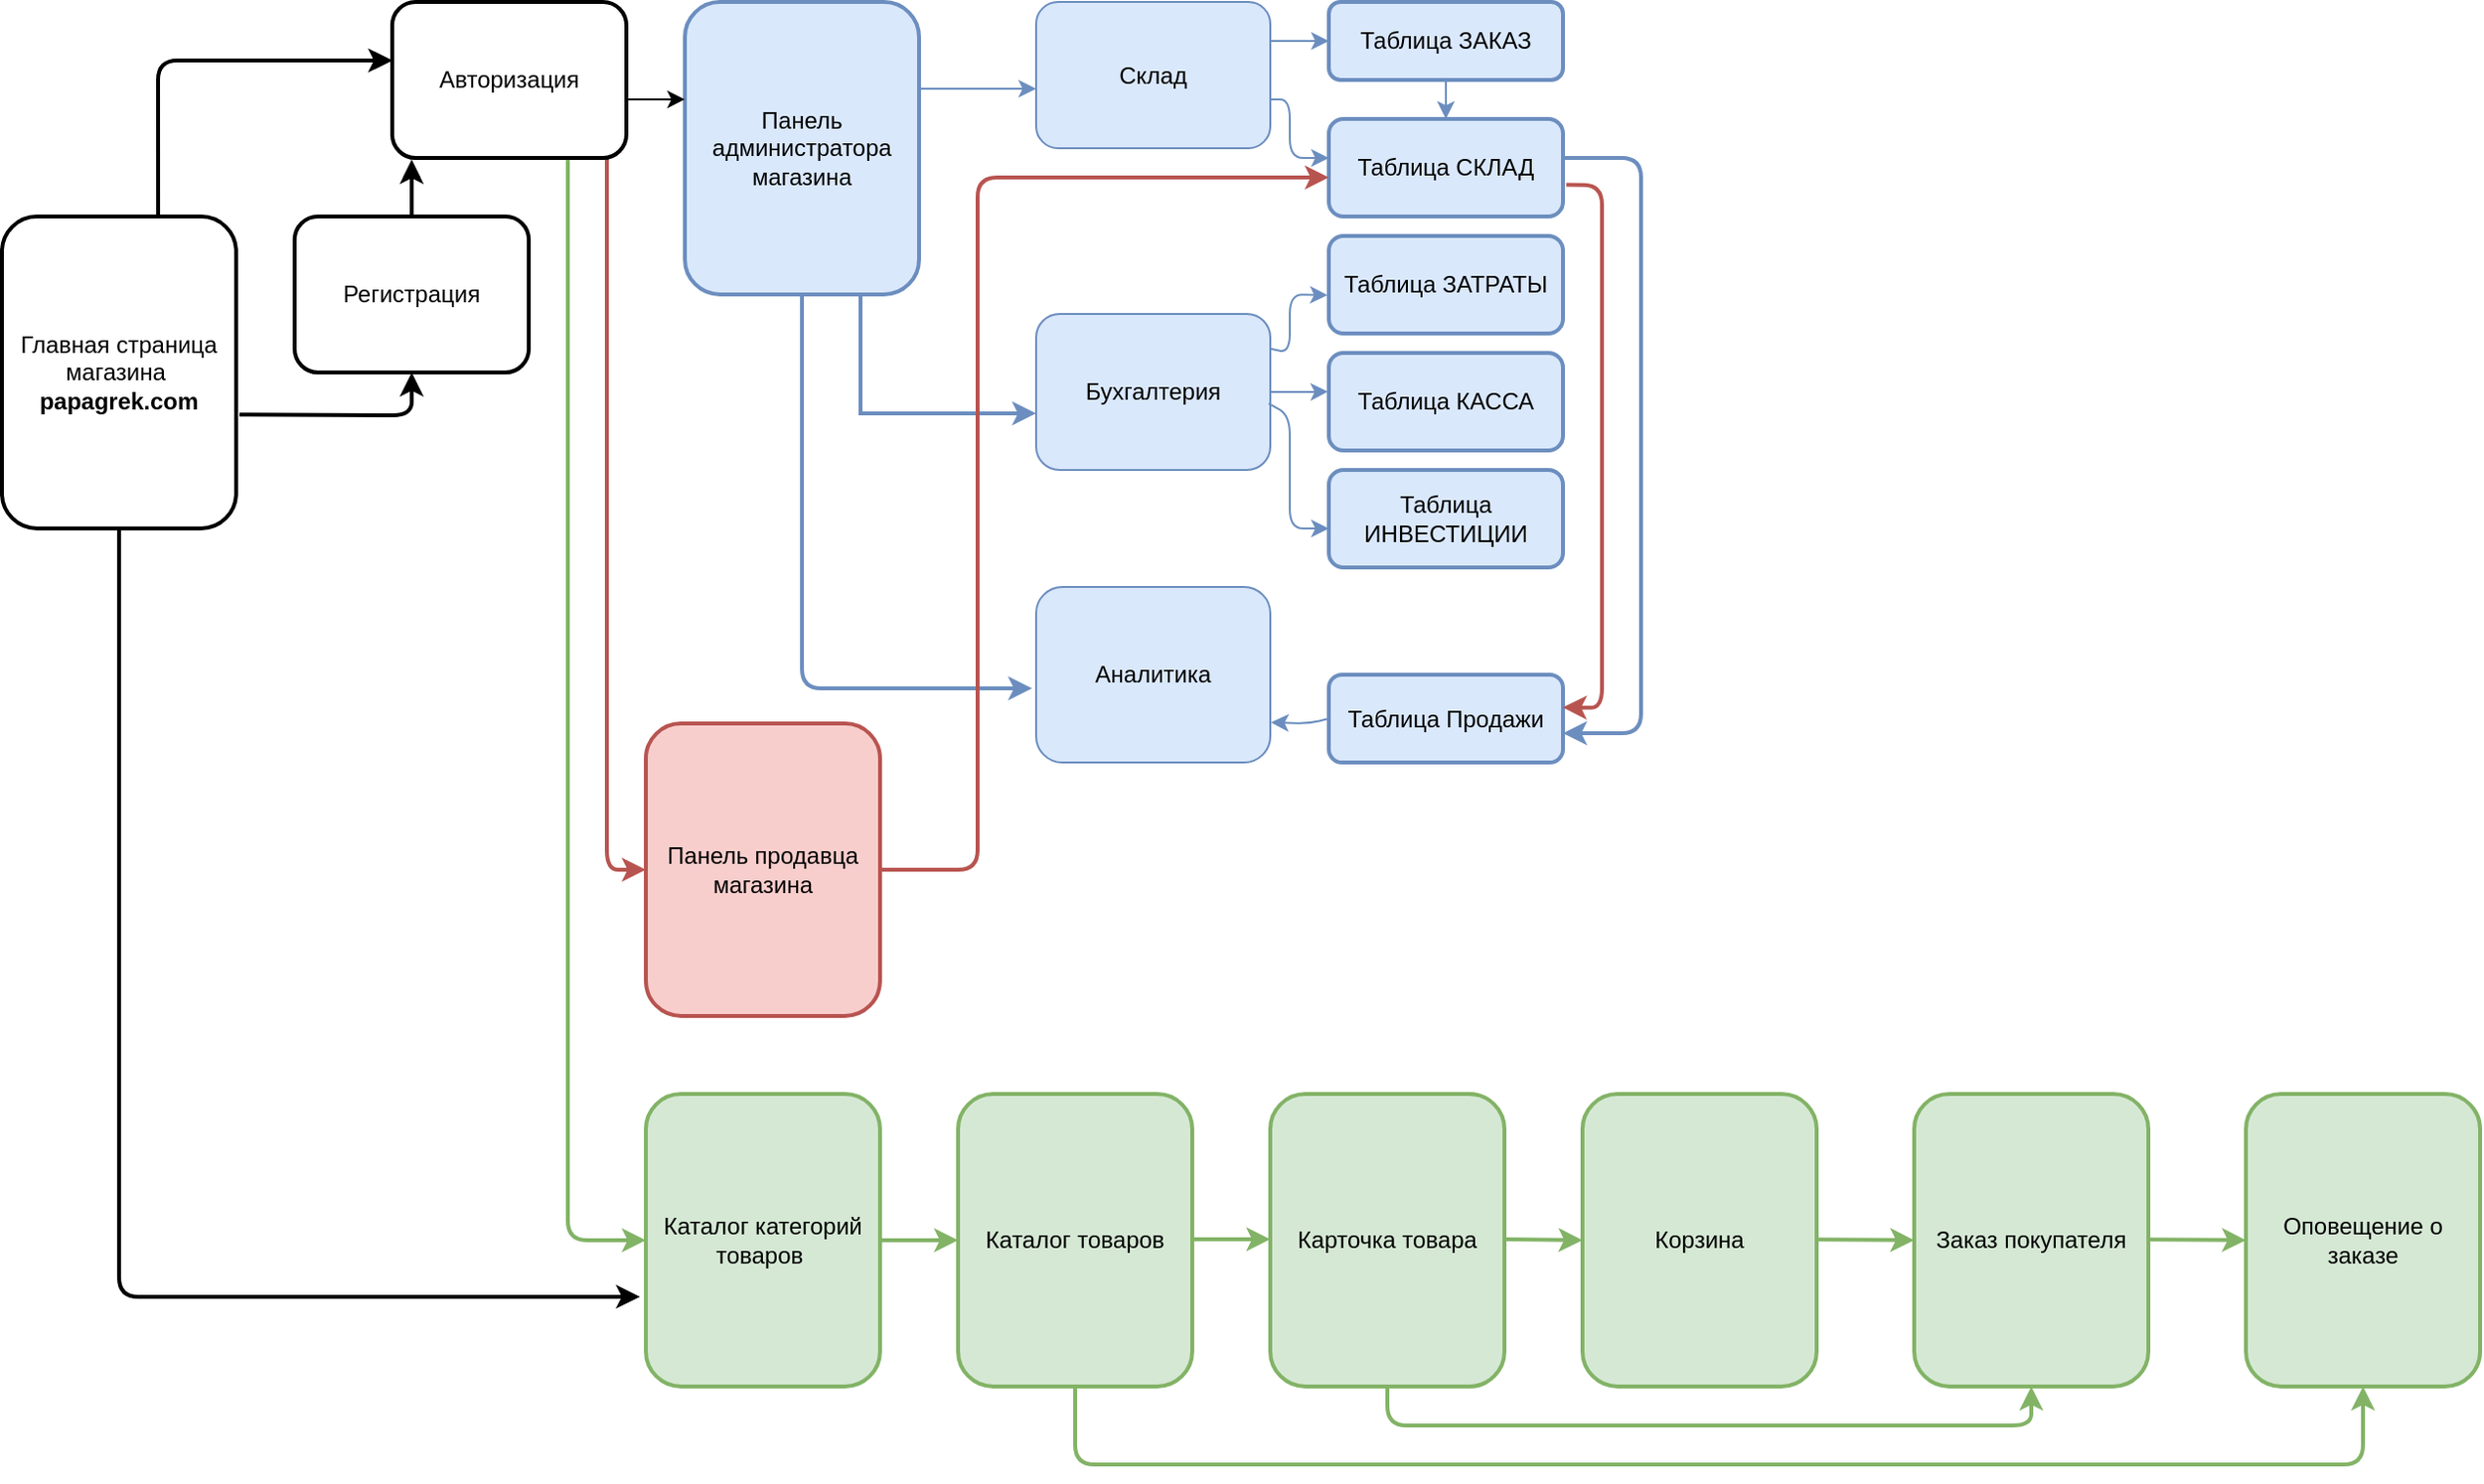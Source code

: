 <mxfile version="13.8.0" type="github">
  <diagram name="Схема взаимодействия" id="2a216829-ef6e-dabb-86c1-c78162f3ba2b">
    <mxGraphModel dx="1108" dy="685" grid="1" gridSize="10" guides="1" tooltips="1" connect="1" arrows="1" fold="1" page="1" pageScale="1" pageWidth="850" pageHeight="1100" background="#ffffff" math="0" shadow="0">
      <root>
        <mxCell id="0" />
        <mxCell id="1" parent="0" />
        <mxCell id="xIqKVTM7B0cysh0dyuVU-37" style="edgeStyle=orthogonalEdgeStyle;rounded=0;orthogonalLoop=1;jettySize=auto;html=1;exitX=0.75;exitY=1;exitDx=0;exitDy=0;entryX=0;entryY=0.638;entryDx=0;entryDy=0;entryPerimeter=0;fillColor=#dae8fc;strokeColor=#6c8ebf;strokeWidth=2;" edge="1" parent="1" source="7a84cebc1def654-2" target="xIqKVTM7B0cysh0dyuVU-24">
          <mxGeometry relative="1" as="geometry">
            <mxPoint x="718" y="345" as="targetPoint" />
            <Array as="points">
              <mxPoint x="630" y="386" />
            </Array>
          </mxGeometry>
        </mxCell>
        <mxCell id="7a84cebc1def654-2" value="Панель администратора магазина" style="shape=ext;rounded=1;html=1;whiteSpace=wrap;fillColor=#dae8fc;strokeColor=#6c8ebf;strokeWidth=2;" parent="1" vertex="1">
          <mxGeometry x="540" y="175" width="120" height="150" as="geometry" />
        </mxCell>
        <mxCell id="7a84cebc1def654-3" value="Главная страница магазина&amp;nbsp;&lt;br&gt;&lt;b&gt;papagrek.com&lt;/b&gt;" style="shape=ext;rounded=1;html=1;whiteSpace=wrap;strokeWidth=2;" parent="1" vertex="1">
          <mxGeometry x="190" y="285" width="120" height="160" as="geometry" />
        </mxCell>
        <mxCell id="7a84cebc1def654-8" value="Авторизация" style="shape=ext;rounded=1;html=1;whiteSpace=wrap;" parent="1" vertex="1">
          <mxGeometry x="390" y="175" width="120" height="80" as="geometry" />
        </mxCell>
        <mxCell id="xIqKVTM7B0cysh0dyuVU-10" value="" style="edgeStyle=orthogonalEdgeStyle;rounded=0;orthogonalLoop=1;jettySize=auto;html=1;" edge="1" parent="1" source="xIqKVTM7B0cysh0dyuVU-8">
          <mxGeometry relative="1" as="geometry">
            <mxPoint x="400" y="256" as="targetPoint" />
            <Array as="points">
              <mxPoint x="400" y="256" />
            </Array>
          </mxGeometry>
        </mxCell>
        <mxCell id="xIqKVTM7B0cysh0dyuVU-8" value="Регистрация" style="shape=ext;rounded=1;html=1;whiteSpace=wrap;strokeWidth=2;" vertex="1" parent="1">
          <mxGeometry x="340" y="285" width="120" height="80" as="geometry" />
        </mxCell>
        <mxCell id="xIqKVTM7B0cysh0dyuVU-9" value="" style="endArrow=classic;html=1;entryX=0.5;entryY=1;entryDx=0;entryDy=0;exitX=1.014;exitY=0.635;exitDx=0;exitDy=0;exitPerimeter=0;strokeWidth=2;" edge="1" parent="1" source="7a84cebc1def654-3" target="xIqKVTM7B0cysh0dyuVU-8">
          <mxGeometry width="50" height="50" relative="1" as="geometry">
            <mxPoint x="340" y="285" as="sourcePoint" />
            <mxPoint x="390" y="235" as="targetPoint" />
            <Array as="points">
              <mxPoint x="400" y="387" />
            </Array>
          </mxGeometry>
        </mxCell>
        <mxCell id="xIqKVTM7B0cysh0dyuVU-12" value="" style="endArrow=classic;html=1;fillColor=#dae8fc;strokeColor=#6c8ebf;" edge="1" parent="1">
          <mxGeometry width="50" height="50" relative="1" as="geometry">
            <mxPoint x="660" y="219.5" as="sourcePoint" />
            <mxPoint x="720" y="219.5" as="targetPoint" />
          </mxGeometry>
        </mxCell>
        <mxCell id="xIqKVTM7B0cysh0dyuVU-13" value="Таблица ЗАКАЗ" style="rounded=1;whiteSpace=wrap;html=1;fillColor=#dae8fc;strokeColor=#6c8ebf;strokeWidth=2;" vertex="1" parent="1">
          <mxGeometry x="870" y="175" width="120" height="40" as="geometry" />
        </mxCell>
        <mxCell id="xIqKVTM7B0cysh0dyuVU-14" value="Таблица СКЛАД" style="rounded=1;whiteSpace=wrap;html=1;fillColor=#dae8fc;strokeColor=#6c8ebf;strokeWidth=2;" vertex="1" parent="1">
          <mxGeometry x="870" y="235" width="120" height="50" as="geometry" />
        </mxCell>
        <mxCell id="xIqKVTM7B0cysh0dyuVU-17" value="Таблица Продажи" style="rounded=1;whiteSpace=wrap;html=1;fillColor=#dae8fc;strokeColor=#6c8ebf;strokeWidth=2;" vertex="1" parent="1">
          <mxGeometry x="870" y="520" width="120" height="45" as="geometry" />
        </mxCell>
        <mxCell id="xIqKVTM7B0cysh0dyuVU-18" value="" style="endArrow=classic;html=1;strokeWidth=2;fillColor=#dae8fc;strokeColor=#6c8ebf;" edge="1" parent="1">
          <mxGeometry width="50" height="50" relative="1" as="geometry">
            <mxPoint x="990" y="255" as="sourcePoint" />
            <mxPoint x="990" y="550" as="targetPoint" />
            <Array as="points">
              <mxPoint x="1030" y="255" />
              <mxPoint x="1030" y="550" />
            </Array>
          </mxGeometry>
        </mxCell>
        <mxCell id="xIqKVTM7B0cysh0dyuVU-19" value="" style="endArrow=classic;html=1;entryX=0;entryY=0.5;entryDx=0;entryDy=0;fillColor=#dae8fc;strokeColor=#6c8ebf;" edge="1" parent="1" target="xIqKVTM7B0cysh0dyuVU-13">
          <mxGeometry width="50" height="50" relative="1" as="geometry">
            <mxPoint x="840" y="195" as="sourcePoint" />
            <mxPoint x="860" y="195" as="targetPoint" />
          </mxGeometry>
        </mxCell>
        <mxCell id="xIqKVTM7B0cysh0dyuVU-21" value="Таблица ЗАТРАТЫ" style="rounded=1;whiteSpace=wrap;html=1;fillColor=#dae8fc;strokeColor=#6c8ebf;strokeWidth=2;" vertex="1" parent="1">
          <mxGeometry x="870" y="295" width="120" height="50" as="geometry" />
        </mxCell>
        <mxCell id="xIqKVTM7B0cysh0dyuVU-22" value="" style="endArrow=classic;html=1;exitX=0.997;exitY=0.222;exitDx=0;exitDy=0;entryX=-0.005;entryY=0.607;entryDx=0;entryDy=0;exitPerimeter=0;entryPerimeter=0;fillColor=#dae8fc;strokeColor=#6c8ebf;" edge="1" parent="1" source="xIqKVTM7B0cysh0dyuVU-24" target="xIqKVTM7B0cysh0dyuVU-21">
          <mxGeometry width="50" height="50" relative="1" as="geometry">
            <mxPoint x="740" y="255" as="sourcePoint" />
            <mxPoint x="880" y="308" as="targetPoint" />
            <Array as="points">
              <mxPoint x="850" y="355" />
              <mxPoint x="850" y="325" />
            </Array>
          </mxGeometry>
        </mxCell>
        <mxCell id="xIqKVTM7B0cysh0dyuVU-24" value="Бухгалтерия" style="rounded=1;whiteSpace=wrap;html=1;fillColor=#dae8fc;strokeColor=#6c8ebf;" vertex="1" parent="1">
          <mxGeometry x="720" y="335" width="120" height="80" as="geometry" />
        </mxCell>
        <mxCell id="xIqKVTM7B0cysh0dyuVU-32" value="Склад" style="rounded=1;whiteSpace=wrap;html=1;fillColor=#dae8fc;strokeColor=#6c8ebf;" vertex="1" parent="1">
          <mxGeometry x="720" y="175" width="120" height="75" as="geometry" />
        </mxCell>
        <mxCell id="xIqKVTM7B0cysh0dyuVU-33" value="" style="endArrow=classic;html=1;fillColor=#dae8fc;strokeColor=#6c8ebf;" edge="1" parent="1" source="xIqKVTM7B0cysh0dyuVU-13" target="xIqKVTM7B0cysh0dyuVU-14">
          <mxGeometry width="50" height="50" relative="1" as="geometry">
            <mxPoint x="980" y="245" as="sourcePoint" />
            <mxPoint x="1000" y="195" as="targetPoint" />
          </mxGeometry>
        </mxCell>
        <mxCell id="xIqKVTM7B0cysh0dyuVU-35" value="Аналитика" style="rounded=1;whiteSpace=wrap;html=1;fillColor=#dae8fc;strokeColor=#6c8ebf;" vertex="1" parent="1">
          <mxGeometry x="720" y="475" width="120" height="90" as="geometry" />
        </mxCell>
        <mxCell id="xIqKVTM7B0cysh0dyuVU-36" value="" style="endArrow=classic;html=1;entryX=-0.017;entryY=0.578;entryDx=0;entryDy=0;entryPerimeter=0;fillColor=#dae8fc;strokeColor=#6c8ebf;strokeWidth=2;" edge="1" parent="1" target="xIqKVTM7B0cysh0dyuVU-35">
          <mxGeometry width="50" height="50" relative="1" as="geometry">
            <mxPoint x="600" y="325" as="sourcePoint" />
            <mxPoint x="650" y="275" as="targetPoint" />
            <Array as="points">
              <mxPoint x="600" y="365" />
              <mxPoint x="600" y="477" />
              <mxPoint x="600" y="527" />
            </Array>
          </mxGeometry>
        </mxCell>
        <mxCell id="xIqKVTM7B0cysh0dyuVU-38" value="" style="endArrow=classic;html=1;entryX=0;entryY=0.333;entryDx=0;entryDy=0;entryPerimeter=0;" edge="1" parent="1" target="7a84cebc1def654-2">
          <mxGeometry width="50" height="50" relative="1" as="geometry">
            <mxPoint x="510" y="225" as="sourcePoint" />
            <mxPoint x="550" y="175" as="targetPoint" />
          </mxGeometry>
        </mxCell>
        <mxCell id="xIqKVTM7B0cysh0dyuVU-40" value="Таблица КАССА" style="rounded=1;whiteSpace=wrap;html=1;fillColor=#dae8fc;strokeColor=#6c8ebf;strokeWidth=2;" vertex="1" parent="1">
          <mxGeometry x="870" y="355" width="120" height="50" as="geometry" />
        </mxCell>
        <mxCell id="xIqKVTM7B0cysh0dyuVU-41" value="Таблица ИНВЕСТИЦИИ" style="rounded=1;whiteSpace=wrap;html=1;fillColor=#dae8fc;strokeColor=#6c8ebf;strokeWidth=2;" vertex="1" parent="1">
          <mxGeometry x="870" y="415" width="120" height="50" as="geometry" />
        </mxCell>
        <mxCell id="xIqKVTM7B0cysh0dyuVU-42" value="" style="endArrow=classic;html=1;entryX=-0.003;entryY=0.397;entryDx=0;entryDy=0;exitX=1;exitY=0.5;exitDx=0;exitDy=0;entryPerimeter=0;fillColor=#dae8fc;strokeColor=#6c8ebf;" edge="1" parent="1" source="xIqKVTM7B0cysh0dyuVU-24" target="xIqKVTM7B0cysh0dyuVU-40">
          <mxGeometry width="50" height="50" relative="1" as="geometry">
            <mxPoint x="840" y="315" as="sourcePoint" />
            <mxPoint x="880" y="265" as="targetPoint" />
            <Array as="points">
              <mxPoint x="860" y="375" />
            </Array>
          </mxGeometry>
        </mxCell>
        <mxCell id="xIqKVTM7B0cysh0dyuVU-43" value="" style="endArrow=classic;html=1;entryX=0;entryY=0.6;entryDx=0;entryDy=0;entryPerimeter=0;exitX=0.993;exitY=0.574;exitDx=0;exitDy=0;exitPerimeter=0;fillColor=#dae8fc;strokeColor=#6c8ebf;" edge="1" parent="1" source="xIqKVTM7B0cysh0dyuVU-24" target="xIqKVTM7B0cysh0dyuVU-41">
          <mxGeometry width="50" height="50" relative="1" as="geometry">
            <mxPoint x="830" y="375" as="sourcePoint" />
            <mxPoint x="880" y="325" as="targetPoint" />
            <Array as="points">
              <mxPoint x="850" y="387" />
              <mxPoint x="850" y="445" />
            </Array>
          </mxGeometry>
        </mxCell>
        <mxCell id="xIqKVTM7B0cysh0dyuVU-47" value="" style="endArrow=classic;html=1;entryX=0;entryY=0.4;entryDx=0;entryDy=0;entryPerimeter=0;fillColor=#dae8fc;strokeColor=#6c8ebf;" edge="1" parent="1" target="xIqKVTM7B0cysh0dyuVU-14">
          <mxGeometry width="50" height="50" relative="1" as="geometry">
            <mxPoint x="840" y="225" as="sourcePoint" />
            <mxPoint x="870" y="225" as="targetPoint" />
            <Array as="points">
              <mxPoint x="850" y="225" />
              <mxPoint x="850" y="255" />
            </Array>
          </mxGeometry>
        </mxCell>
        <mxCell id="xIqKVTM7B0cysh0dyuVU-50" value="" style="endArrow=classic;html=1;exitX=0;exitY=0.5;exitDx=0;exitDy=0;entryX=1.003;entryY=0.772;entryDx=0;entryDy=0;entryPerimeter=0;fillColor=#dae8fc;strokeColor=#6c8ebf;" edge="1" parent="1" source="xIqKVTM7B0cysh0dyuVU-17" target="xIqKVTM7B0cysh0dyuVU-35">
          <mxGeometry width="50" height="50" relative="1" as="geometry">
            <mxPoint x="860" y="545" as="sourcePoint" />
            <mxPoint x="842" y="535" as="targetPoint" />
            <Array as="points">
              <mxPoint x="860" y="545" />
            </Array>
          </mxGeometry>
        </mxCell>
        <mxCell id="xIqKVTM7B0cysh0dyuVU-51" value="Панель продавца магазина" style="shape=ext;rounded=1;html=1;whiteSpace=wrap;fillColor=#f8cecc;strokeColor=#b85450;strokeWidth=2;" vertex="1" parent="1">
          <mxGeometry x="520" y="545" width="120" height="150" as="geometry" />
        </mxCell>
        <mxCell id="xIqKVTM7B0cysh0dyuVU-52" value="" style="endArrow=classic;html=1;entryX=0;entryY=0.5;entryDx=0;entryDy=0;fillColor=#f8cecc;strokeColor=#b85450;strokeWidth=2;" edge="1" parent="1" target="xIqKVTM7B0cysh0dyuVU-51">
          <mxGeometry width="50" height="50" relative="1" as="geometry">
            <mxPoint x="500" y="255" as="sourcePoint" />
            <mxPoint x="550" y="195" as="targetPoint" />
            <Array as="points">
              <mxPoint x="500" y="620" />
            </Array>
          </mxGeometry>
        </mxCell>
        <mxCell id="xIqKVTM7B0cysh0dyuVU-53" value="" style="endArrow=classic;html=1;exitX=1;exitY=0.5;exitDx=0;exitDy=0;fillColor=#f8cecc;strokeColor=#b85450;strokeWidth=2;" edge="1" parent="1" source="xIqKVTM7B0cysh0dyuVU-51">
          <mxGeometry width="50" height="50" relative="1" as="geometry">
            <mxPoint x="870" y="475" as="sourcePoint" />
            <mxPoint x="870" y="265" as="targetPoint" />
            <Array as="points">
              <mxPoint x="690" y="620" />
              <mxPoint x="690" y="265" />
            </Array>
          </mxGeometry>
        </mxCell>
        <mxCell id="xIqKVTM7B0cysh0dyuVU-55" value="" style="endArrow=classic;html=1;entryX=0;entryY=0.375;entryDx=0;entryDy=0;entryPerimeter=0;exitX=0.667;exitY=0;exitDx=0;exitDy=0;exitPerimeter=0;" edge="1" parent="1" source="7a84cebc1def654-3" target="7a84cebc1def654-8">
          <mxGeometry width="50" height="50" relative="1" as="geometry">
            <mxPoint x="390" y="305" as="sourcePoint" />
            <mxPoint x="440" y="255" as="targetPoint" />
            <Array as="points">
              <mxPoint x="270" y="205" />
            </Array>
          </mxGeometry>
        </mxCell>
        <mxCell id="xIqKVTM7B0cysh0dyuVU-57" value="Каталог категорий товаров&amp;nbsp;" style="shape=ext;rounded=1;html=1;whiteSpace=wrap;fillColor=#d5e8d4;strokeColor=#82b366;strokeWidth=2;" vertex="1" parent="1">
          <mxGeometry x="520" y="735" width="120" height="150" as="geometry" />
        </mxCell>
        <mxCell id="xIqKVTM7B0cysh0dyuVU-58" value="" style="endArrow=classic;html=1;entryX=0;entryY=0.5;entryDx=0;entryDy=0;fillColor=#d5e8d4;strokeColor=#82b366;strokeWidth=2;" edge="1" parent="1" target="xIqKVTM7B0cysh0dyuVU-57">
          <mxGeometry width="50" height="50" relative="1" as="geometry">
            <mxPoint x="480" y="255" as="sourcePoint" />
            <mxPoint x="480" y="735" as="targetPoint" />
            <Array as="points">
              <mxPoint x="480" y="810" />
            </Array>
          </mxGeometry>
        </mxCell>
        <mxCell id="xIqKVTM7B0cysh0dyuVU-59" value="Каталог товаров" style="shape=ext;rounded=1;html=1;whiteSpace=wrap;fillColor=#d5e8d4;strokeColor=#82b366;strokeWidth=2;" vertex="1" parent="1">
          <mxGeometry x="680" y="735" width="120" height="150" as="geometry" />
        </mxCell>
        <mxCell id="xIqKVTM7B0cysh0dyuVU-60" value="" style="endArrow=classic;html=1;fillColor=#d5e8d4;strokeColor=#82b366;strokeWidth=2;exitX=1;exitY=0.5;exitDx=0;exitDy=0;entryX=0;entryY=0.5;entryDx=0;entryDy=0;" edge="1" parent="1" source="xIqKVTM7B0cysh0dyuVU-57" target="xIqKVTM7B0cysh0dyuVU-59">
          <mxGeometry width="50" height="50" relative="1" as="geometry">
            <mxPoint x="600" y="985" as="sourcePoint" />
            <mxPoint x="690" y="1105" as="targetPoint" />
            <Array as="points" />
          </mxGeometry>
        </mxCell>
        <mxCell id="xIqKVTM7B0cysh0dyuVU-61" value="Карточка товара" style="shape=ext;rounded=1;html=1;whiteSpace=wrap;fillColor=#d5e8d4;strokeColor=#82b366;strokeWidth=2;" vertex="1" parent="1">
          <mxGeometry x="840" y="735" width="120" height="150" as="geometry" />
        </mxCell>
        <mxCell id="xIqKVTM7B0cysh0dyuVU-62" value="" style="endArrow=classic;html=1;fillColor=#d5e8d4;strokeColor=#82b366;strokeWidth=2;exitX=1;exitY=0.5;exitDx=0;exitDy=0;entryX=0;entryY=0.5;entryDx=0;entryDy=0;" edge="1" parent="1">
          <mxGeometry width="50" height="50" relative="1" as="geometry">
            <mxPoint x="800" y="809.5" as="sourcePoint" />
            <mxPoint x="840" y="809.5" as="targetPoint" />
            <Array as="points" />
          </mxGeometry>
        </mxCell>
        <mxCell id="xIqKVTM7B0cysh0dyuVU-63" value="Корзина" style="shape=ext;rounded=1;html=1;whiteSpace=wrap;fillColor=#d5e8d4;strokeColor=#82b366;strokeWidth=2;" vertex="1" parent="1">
          <mxGeometry x="1000" y="735" width="120" height="150" as="geometry" />
        </mxCell>
        <mxCell id="xIqKVTM7B0cysh0dyuVU-66" value="" style="endArrow=classic;html=1;fillColor=#d5e8d4;strokeColor=#82b366;strokeWidth=2;exitX=1;exitY=0.5;exitDx=0;exitDy=0;entryX=0;entryY=0.5;entryDx=0;entryDy=0;" edge="1" parent="1" target="xIqKVTM7B0cysh0dyuVU-63">
          <mxGeometry width="50" height="50" relative="1" as="geometry">
            <mxPoint x="960" y="809.5" as="sourcePoint" />
            <mxPoint x="1000" y="809.5" as="targetPoint" />
            <Array as="points" />
          </mxGeometry>
        </mxCell>
        <mxCell id="xIqKVTM7B0cysh0dyuVU-67" value="" style="endArrow=classic;html=1;fillColor=#d5e8d4;strokeColor=#82b366;strokeWidth=2;exitX=0.5;exitY=1;exitDx=0;exitDy=0;entryX=0.5;entryY=1;entryDx=0;entryDy=0;" edge="1" parent="1" source="xIqKVTM7B0cysh0dyuVU-59" target="xIqKVTM7B0cysh0dyuVU-74">
          <mxGeometry width="50" height="50" relative="1" as="geometry">
            <mxPoint x="740" y="925" as="sourcePoint" />
            <mxPoint x="1060" y="925" as="targetPoint" />
            <Array as="points">
              <mxPoint x="740" y="925" />
              <mxPoint x="1400" y="925" />
            </Array>
          </mxGeometry>
        </mxCell>
        <mxCell id="xIqKVTM7B0cysh0dyuVU-71" value="Заказ покупателя" style="shape=ext;rounded=1;html=1;whiteSpace=wrap;fillColor=#d5e8d4;strokeColor=#82b366;strokeWidth=2;" vertex="1" parent="1">
          <mxGeometry x="1170" y="735" width="120" height="150" as="geometry" />
        </mxCell>
        <mxCell id="xIqKVTM7B0cysh0dyuVU-72" value="" style="endArrow=classic;html=1;fillColor=#d5e8d4;strokeColor=#82b366;strokeWidth=2;exitX=1;exitY=0.5;exitDx=0;exitDy=0;" edge="1" parent="1">
          <mxGeometry width="50" height="50" relative="1" as="geometry">
            <mxPoint x="1120" y="809.58" as="sourcePoint" />
            <mxPoint x="1170" y="810" as="targetPoint" />
            <Array as="points" />
          </mxGeometry>
        </mxCell>
        <mxCell id="xIqKVTM7B0cysh0dyuVU-73" value="" style="endArrow=classic;html=1;fillColor=#d5e8d4;strokeColor=#82b366;strokeWidth=2;exitX=0.5;exitY=1;exitDx=0;exitDy=0;entryX=0.5;entryY=1;entryDx=0;entryDy=0;" edge="1" parent="1" source="xIqKVTM7B0cysh0dyuVU-61" target="xIqKVTM7B0cysh0dyuVU-71">
          <mxGeometry width="50" height="50" relative="1" as="geometry">
            <mxPoint x="750" y="895" as="sourcePoint" />
            <mxPoint x="1270" y="895" as="targetPoint" />
            <Array as="points">
              <mxPoint x="900" y="905" />
              <mxPoint x="1230" y="905" />
            </Array>
          </mxGeometry>
        </mxCell>
        <mxCell id="xIqKVTM7B0cysh0dyuVU-74" value="Оповещение о заказе" style="rounded=1;whiteSpace=wrap;html=1;fillColor=#d5e8d4;strokeColor=#82b366;strokeWidth=2;" vertex="1" parent="1">
          <mxGeometry x="1340" y="735" width="120" height="150" as="geometry" />
        </mxCell>
        <mxCell id="xIqKVTM7B0cysh0dyuVU-76" value="" style="endArrow=classic;html=1;fillColor=#d5e8d4;strokeColor=#82b366;strokeWidth=2;exitX=1;exitY=0.5;exitDx=0;exitDy=0;" edge="1" parent="1">
          <mxGeometry width="50" height="50" relative="1" as="geometry">
            <mxPoint x="1290" y="809.58" as="sourcePoint" />
            <mxPoint x="1340" y="810" as="targetPoint" />
            <Array as="points" />
          </mxGeometry>
        </mxCell>
        <mxCell id="xIqKVTM7B0cysh0dyuVU-81" value="" style="endArrow=classic;html=1;strokeWidth=2;fontSize=12;fontColor=#00FF00;exitX=1.014;exitY=0.674;exitDx=0;exitDy=0;exitPerimeter=0;entryX=0.999;entryY=0.373;entryDx=0;entryDy=0;entryPerimeter=0;fillColor=#f8cecc;strokeColor=#b85450;" edge="1" parent="1" source="xIqKVTM7B0cysh0dyuVU-14" target="xIqKVTM7B0cysh0dyuVU-17">
          <mxGeometry width="50" height="50" relative="1" as="geometry">
            <mxPoint x="820" y="540" as="sourcePoint" />
            <mxPoint x="992" y="540" as="targetPoint" />
            <Array as="points">
              <mxPoint x="1010" y="269" />
              <mxPoint x="1010" y="537" />
            </Array>
          </mxGeometry>
        </mxCell>
        <mxCell id="xIqKVTM7B0cysh0dyuVU-84" value="" style="endArrow=classic;html=1;strokeWidth=2;fontSize=12;fontColor=#00FF00;entryX=-0.025;entryY=0.693;entryDx=0;entryDy=0;entryPerimeter=0;" edge="1" parent="1" target="xIqKVTM7B0cysh0dyuVU-57">
          <mxGeometry width="50" height="50" relative="1" as="geometry">
            <mxPoint x="250" y="445" as="sourcePoint" />
            <mxPoint x="300" y="395" as="targetPoint" />
            <Array as="points">
              <mxPoint x="250" y="839" />
            </Array>
          </mxGeometry>
        </mxCell>
        <mxCell id="xIqKVTM7B0cysh0dyuVU-85" value="" style="endArrow=classic;html=1;entryX=0;entryY=0.375;entryDx=0;entryDy=0;entryPerimeter=0;exitX=0.667;exitY=0;exitDx=0;exitDy=0;exitPerimeter=0;strokeWidth=2;" edge="1" target="xIqKVTM7B0cysh0dyuVU-86" parent="1">
          <mxGeometry width="50" height="50" relative="1" as="geometry">
            <mxPoint x="270.04" y="285" as="sourcePoint" />
            <mxPoint x="440" y="255" as="targetPoint" />
            <Array as="points">
              <mxPoint x="270" y="205" />
            </Array>
          </mxGeometry>
        </mxCell>
        <mxCell id="xIqKVTM7B0cysh0dyuVU-86" value="Авторизация" style="shape=ext;rounded=1;html=1;whiteSpace=wrap;strokeWidth=2;" vertex="1" parent="1">
          <mxGeometry x="390" y="175" width="120" height="80" as="geometry" />
        </mxCell>
        <mxCell id="xIqKVTM7B0cysh0dyuVU-87" value="" style="edgeStyle=orthogonalEdgeStyle;rounded=0;orthogonalLoop=1;jettySize=auto;html=1;strokeWidth=2;" edge="1" parent="1">
          <mxGeometry relative="1" as="geometry">
            <mxPoint x="400" y="285" as="sourcePoint" />
            <mxPoint x="400" y="256" as="targetPoint" />
            <Array as="points">
              <mxPoint x="400" y="256" />
            </Array>
          </mxGeometry>
        </mxCell>
      </root>
    </mxGraphModel>
  </diagram>
</mxfile>
